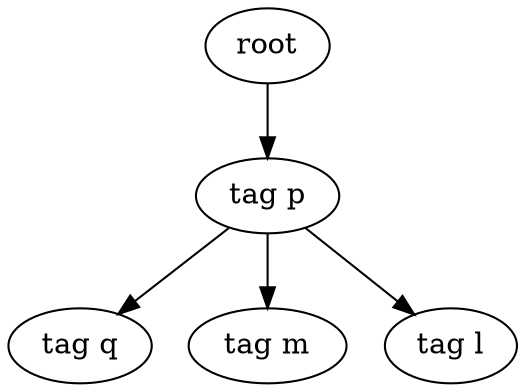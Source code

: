 digraph Tree{
0[label="root"];
0->00
00[label="tag p"];
00->000
000[label="tag q"];
00->001
001[label="tag m"];
00->002
002[label="tag l"];
}
